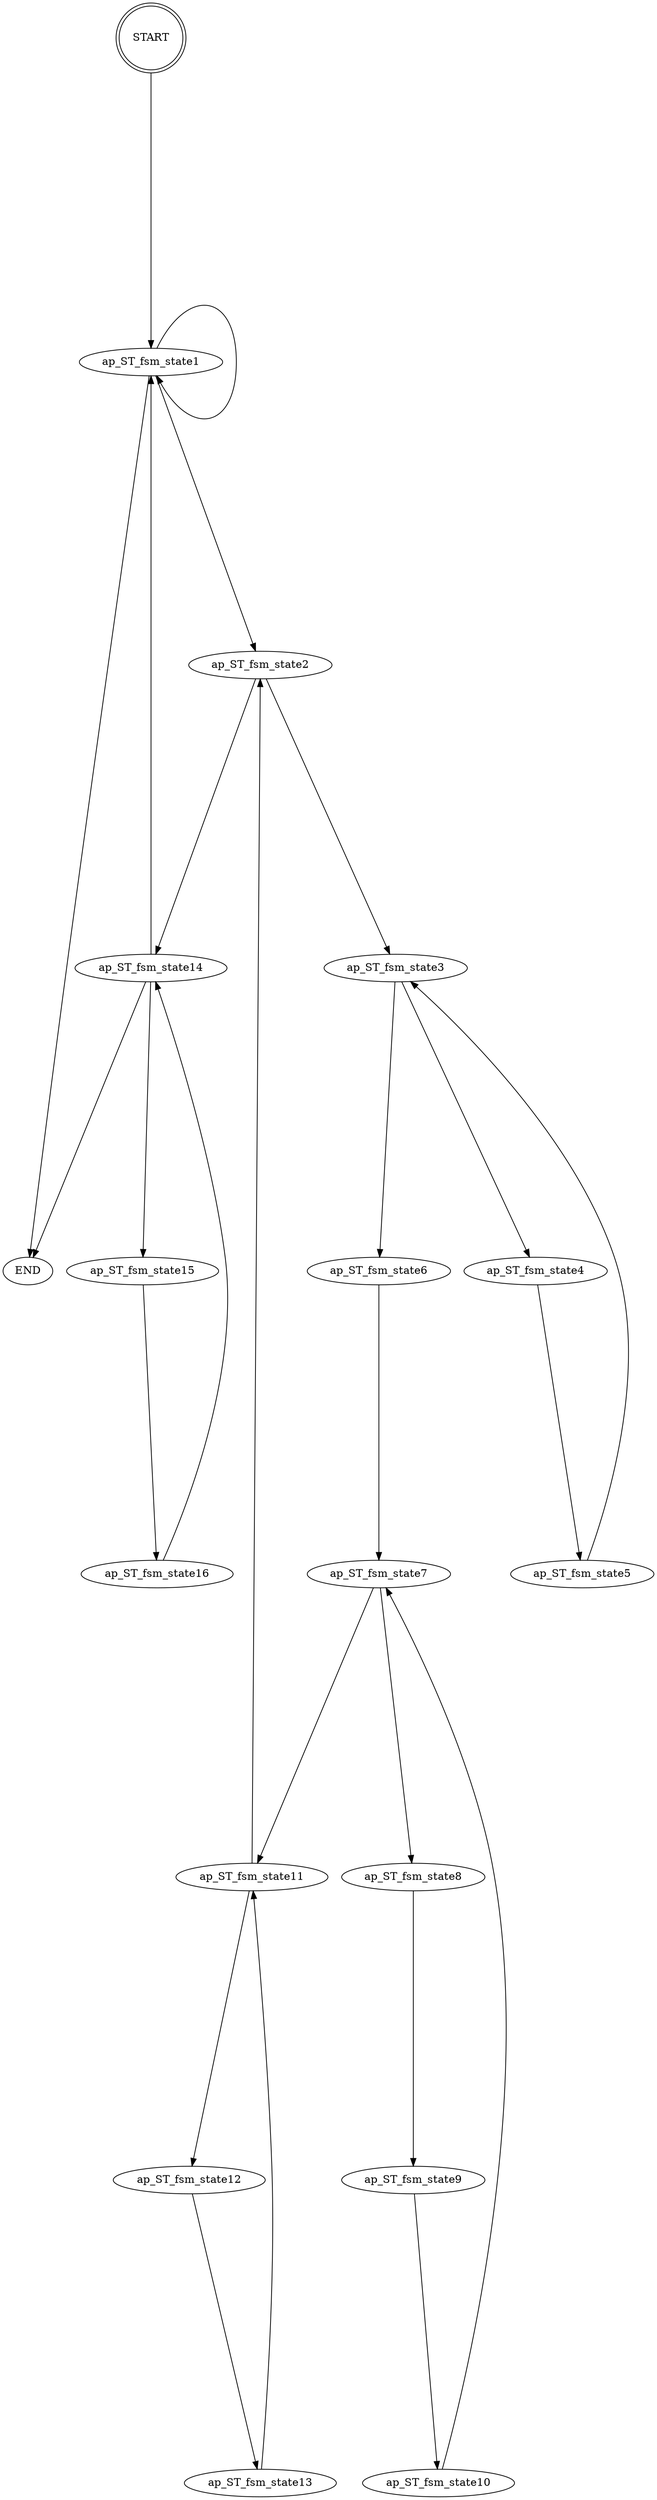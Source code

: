 digraph "" {
 graph [ranksep=5.0];
edge [color=black,
len=2.0
];
START    [shape=doublecircle];
START -> ap_ST_fsm_state1;
ap_ST_fsm_state1 -> ap_ST_fsm_state2;
ap_ST_fsm_state1 -> ap_ST_fsm_state1;
ap_ST_fsm_state1 -> END;
ap_ST_fsm_state2 -> ap_ST_fsm_state14;
ap_ST_fsm_state2 -> ap_ST_fsm_state3;
ap_ST_fsm_state3 -> ap_ST_fsm_state6;
ap_ST_fsm_state3 -> ap_ST_fsm_state4;
ap_ST_fsm_state4 -> ap_ST_fsm_state5;
ap_ST_fsm_state5 -> ap_ST_fsm_state3;
ap_ST_fsm_state6 -> ap_ST_fsm_state7;
ap_ST_fsm_state7 -> ap_ST_fsm_state11;
ap_ST_fsm_state7 -> ap_ST_fsm_state8;
ap_ST_fsm_state8 -> ap_ST_fsm_state9;
ap_ST_fsm_state9 -> ap_ST_fsm_state10;
ap_ST_fsm_state10 -> ap_ST_fsm_state7;
ap_ST_fsm_state11 -> ap_ST_fsm_state2;
ap_ST_fsm_state11 -> ap_ST_fsm_state12;
ap_ST_fsm_state12 -> ap_ST_fsm_state13;
ap_ST_fsm_state13 -> ap_ST_fsm_state11;
ap_ST_fsm_state14 -> ap_ST_fsm_state1;
ap_ST_fsm_state14 -> ap_ST_fsm_state15;
ap_ST_fsm_state14 -> END;
ap_ST_fsm_state15 -> ap_ST_fsm_state16;
ap_ST_fsm_state16 -> ap_ST_fsm_state14;
}
